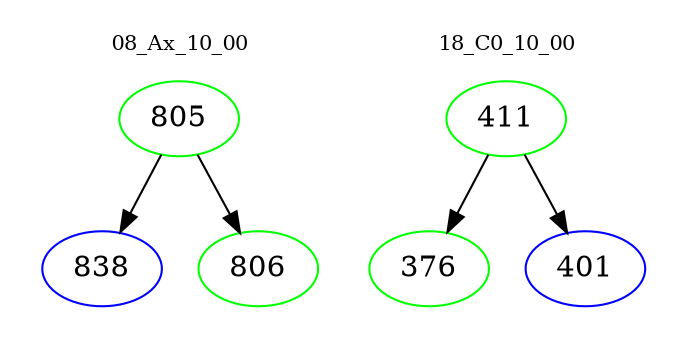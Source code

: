 digraph{
subgraph cluster_0 {
color = white
label = "08_Ax_10_00";
fontsize=10;
T0_805 [label="805", color="green"]
T0_805 -> T0_838 [color="black"]
T0_838 [label="838", color="blue"]
T0_805 -> T0_806 [color="black"]
T0_806 [label="806", color="green"]
}
subgraph cluster_1 {
color = white
label = "18_C0_10_00";
fontsize=10;
T1_411 [label="411", color="green"]
T1_411 -> T1_376 [color="black"]
T1_376 [label="376", color="green"]
T1_411 -> T1_401 [color="black"]
T1_401 [label="401", color="blue"]
}
}
